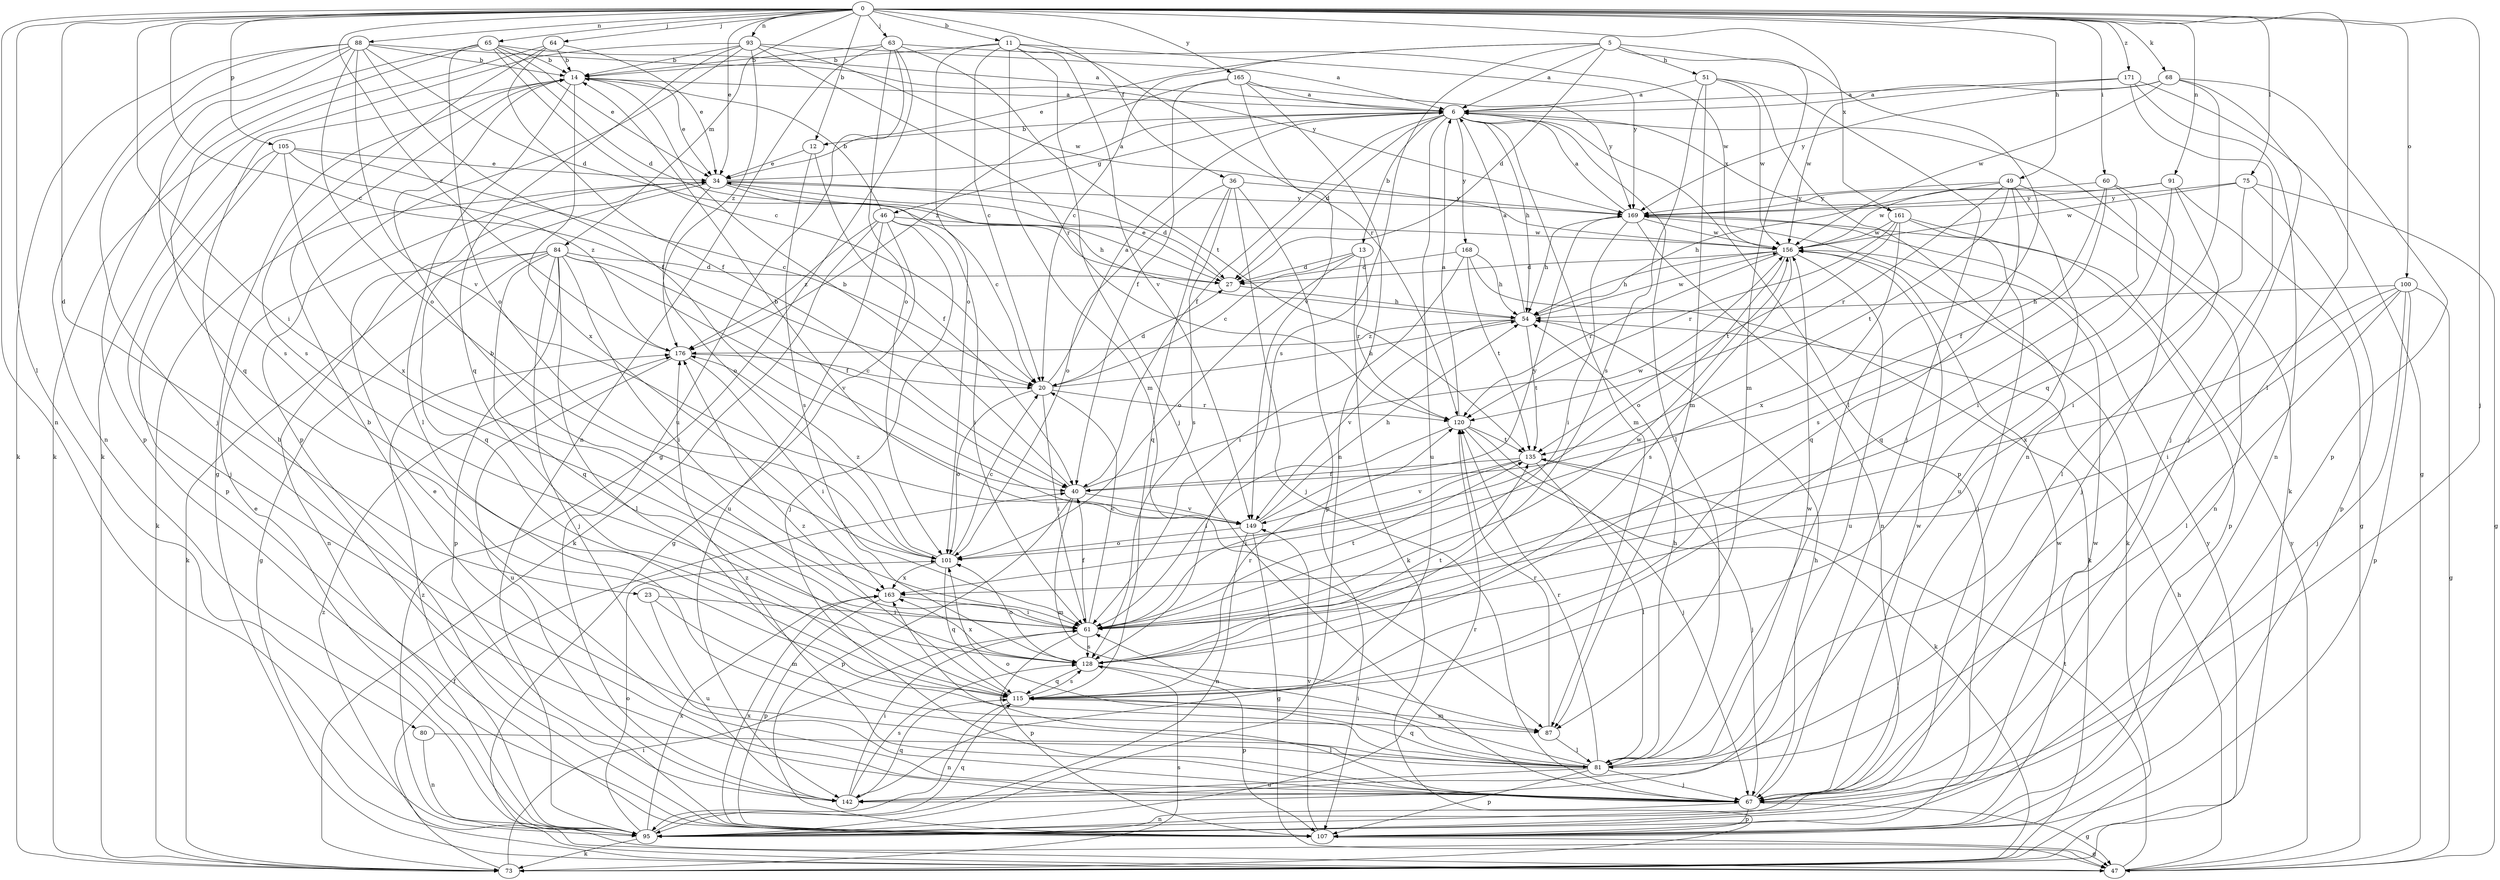 strict digraph  {
0;
5;
6;
11;
12;
13;
14;
20;
23;
27;
34;
36;
40;
46;
47;
49;
51;
54;
60;
61;
63;
64;
65;
67;
68;
73;
75;
80;
81;
84;
87;
88;
91;
93;
95;
100;
101;
105;
107;
115;
120;
128;
135;
142;
149;
156;
161;
163;
165;
168;
169;
171;
176;
0 -> 11  [label=b];
0 -> 12  [label=b];
0 -> 20  [label=c];
0 -> 23  [label=d];
0 -> 34  [label=e];
0 -> 36  [label=f];
0 -> 49  [label=h];
0 -> 60  [label=i];
0 -> 61  [label=i];
0 -> 63  [label=j];
0 -> 64  [label=j];
0 -> 65  [label=j];
0 -> 67  [label=j];
0 -> 68  [label=k];
0 -> 75  [label=l];
0 -> 80  [label=l];
0 -> 81  [label=l];
0 -> 84  [label=m];
0 -> 88  [label=n];
0 -> 91  [label=n];
0 -> 93  [label=n];
0 -> 95  [label=n];
0 -> 100  [label=o];
0 -> 105  [label=p];
0 -> 161  [label=x];
0 -> 165  [label=y];
0 -> 171  [label=z];
0 -> 176  [label=z];
5 -> 6  [label=a];
5 -> 20  [label=c];
5 -> 27  [label=d];
5 -> 34  [label=e];
5 -> 51  [label=h];
5 -> 81  [label=l];
5 -> 87  [label=m];
5 -> 128  [label=s];
6 -> 12  [label=b];
6 -> 13  [label=b];
6 -> 27  [label=d];
6 -> 40  [label=f];
6 -> 46  [label=g];
6 -> 54  [label=h];
6 -> 73  [label=k];
6 -> 81  [label=l];
6 -> 87  [label=m];
6 -> 107  [label=p];
6 -> 142  [label=u];
6 -> 161  [label=x];
6 -> 168  [label=y];
11 -> 14  [label=b];
11 -> 20  [label=c];
11 -> 67  [label=j];
11 -> 87  [label=m];
11 -> 101  [label=o];
11 -> 120  [label=r];
11 -> 149  [label=v];
11 -> 169  [label=y];
12 -> 34  [label=e];
12 -> 40  [label=f];
12 -> 128  [label=s];
13 -> 20  [label=c];
13 -> 27  [label=d];
13 -> 73  [label=k];
13 -> 101  [label=o];
13 -> 120  [label=r];
14 -> 6  [label=a];
14 -> 34  [label=e];
14 -> 47  [label=g];
14 -> 81  [label=l];
14 -> 163  [label=x];
20 -> 6  [label=a];
20 -> 27  [label=d];
20 -> 54  [label=h];
20 -> 61  [label=i];
20 -> 101  [label=o];
20 -> 120  [label=r];
23 -> 61  [label=i];
23 -> 87  [label=m];
23 -> 142  [label=u];
27 -> 34  [label=e];
27 -> 54  [label=h];
34 -> 6  [label=a];
34 -> 20  [label=c];
34 -> 27  [label=d];
34 -> 54  [label=h];
34 -> 73  [label=k];
34 -> 101  [label=o];
34 -> 115  [label=q];
34 -> 169  [label=y];
36 -> 67  [label=j];
36 -> 101  [label=o];
36 -> 107  [label=p];
36 -> 115  [label=q];
36 -> 128  [label=s];
36 -> 169  [label=y];
40 -> 14  [label=b];
40 -> 87  [label=m];
40 -> 107  [label=p];
40 -> 149  [label=v];
40 -> 156  [label=w];
46 -> 14  [label=b];
46 -> 47  [label=g];
46 -> 61  [label=i];
46 -> 67  [label=j];
46 -> 73  [label=k];
46 -> 142  [label=u];
46 -> 156  [label=w];
46 -> 176  [label=z];
47 -> 54  [label=h];
47 -> 135  [label=t];
47 -> 169  [label=y];
47 -> 176  [label=z];
49 -> 54  [label=h];
49 -> 95  [label=n];
49 -> 115  [label=q];
49 -> 120  [label=r];
49 -> 135  [label=t];
49 -> 142  [label=u];
49 -> 169  [label=y];
51 -> 6  [label=a];
51 -> 67  [label=j];
51 -> 87  [label=m];
51 -> 95  [label=n];
51 -> 128  [label=s];
51 -> 156  [label=w];
54 -> 6  [label=a];
54 -> 135  [label=t];
54 -> 149  [label=v];
54 -> 156  [label=w];
54 -> 176  [label=z];
60 -> 40  [label=f];
60 -> 67  [label=j];
60 -> 115  [label=q];
60 -> 128  [label=s];
60 -> 169  [label=y];
61 -> 14  [label=b];
61 -> 20  [label=c];
61 -> 40  [label=f];
61 -> 107  [label=p];
61 -> 128  [label=s];
61 -> 135  [label=t];
61 -> 156  [label=w];
63 -> 14  [label=b];
63 -> 47  [label=g];
63 -> 95  [label=n];
63 -> 101  [label=o];
63 -> 135  [label=t];
63 -> 142  [label=u];
63 -> 156  [label=w];
64 -> 14  [label=b];
64 -> 34  [label=e];
64 -> 40  [label=f];
64 -> 73  [label=k];
64 -> 128  [label=s];
65 -> 6  [label=a];
65 -> 14  [label=b];
65 -> 20  [label=c];
65 -> 27  [label=d];
65 -> 34  [label=e];
65 -> 101  [label=o];
65 -> 107  [label=p];
65 -> 115  [label=q];
67 -> 34  [label=e];
67 -> 47  [label=g];
67 -> 54  [label=h];
67 -> 95  [label=n];
67 -> 107  [label=p];
67 -> 156  [label=w];
67 -> 163  [label=x];
67 -> 176  [label=z];
68 -> 6  [label=a];
68 -> 67  [label=j];
68 -> 107  [label=p];
68 -> 115  [label=q];
68 -> 156  [label=w];
68 -> 169  [label=y];
73 -> 40  [label=f];
73 -> 61  [label=i];
73 -> 128  [label=s];
73 -> 169  [label=y];
75 -> 47  [label=g];
75 -> 61  [label=i];
75 -> 107  [label=p];
75 -> 156  [label=w];
75 -> 169  [label=y];
80 -> 81  [label=l];
80 -> 95  [label=n];
81 -> 14  [label=b];
81 -> 54  [label=h];
81 -> 61  [label=i];
81 -> 67  [label=j];
81 -> 101  [label=o];
81 -> 107  [label=p];
81 -> 115  [label=q];
81 -> 120  [label=r];
81 -> 142  [label=u];
81 -> 156  [label=w];
84 -> 27  [label=d];
84 -> 40  [label=f];
84 -> 47  [label=g];
84 -> 61  [label=i];
84 -> 67  [label=j];
84 -> 73  [label=k];
84 -> 81  [label=l];
84 -> 95  [label=n];
84 -> 107  [label=p];
84 -> 115  [label=q];
84 -> 149  [label=v];
87 -> 81  [label=l];
87 -> 120  [label=r];
88 -> 14  [label=b];
88 -> 27  [label=d];
88 -> 40  [label=f];
88 -> 67  [label=j];
88 -> 73  [label=k];
88 -> 95  [label=n];
88 -> 101  [label=o];
88 -> 128  [label=s];
88 -> 149  [label=v];
88 -> 169  [label=y];
91 -> 47  [label=g];
91 -> 61  [label=i];
91 -> 81  [label=l];
91 -> 156  [label=w];
91 -> 169  [label=y];
93 -> 6  [label=a];
93 -> 14  [label=b];
93 -> 73  [label=k];
93 -> 107  [label=p];
93 -> 115  [label=q];
93 -> 120  [label=r];
93 -> 156  [label=w];
93 -> 176  [label=z];
95 -> 34  [label=e];
95 -> 73  [label=k];
95 -> 101  [label=o];
95 -> 115  [label=q];
95 -> 120  [label=r];
95 -> 156  [label=w];
95 -> 163  [label=x];
95 -> 176  [label=z];
100 -> 47  [label=g];
100 -> 54  [label=h];
100 -> 61  [label=i];
100 -> 67  [label=j];
100 -> 81  [label=l];
100 -> 107  [label=p];
100 -> 163  [label=x];
101 -> 20  [label=c];
101 -> 115  [label=q];
101 -> 163  [label=x];
101 -> 176  [label=z];
105 -> 20  [label=c];
105 -> 34  [label=e];
105 -> 67  [label=j];
105 -> 107  [label=p];
105 -> 163  [label=x];
105 -> 176  [label=z];
107 -> 47  [label=g];
107 -> 149  [label=v];
107 -> 156  [label=w];
107 -> 163  [label=x];
115 -> 87  [label=m];
115 -> 95  [label=n];
115 -> 120  [label=r];
115 -> 128  [label=s];
115 -> 176  [label=z];
120 -> 6  [label=a];
120 -> 61  [label=i];
120 -> 67  [label=j];
120 -> 73  [label=k];
120 -> 135  [label=t];
128 -> 101  [label=o];
128 -> 107  [label=p];
128 -> 115  [label=q];
128 -> 135  [label=t];
128 -> 163  [label=x];
135 -> 40  [label=f];
135 -> 61  [label=i];
135 -> 67  [label=j];
135 -> 81  [label=l];
135 -> 149  [label=v];
142 -> 14  [label=b];
142 -> 61  [label=i];
142 -> 115  [label=q];
142 -> 128  [label=s];
149 -> 14  [label=b];
149 -> 47  [label=g];
149 -> 54  [label=h];
149 -> 95  [label=n];
149 -> 101  [label=o];
149 -> 169  [label=y];
156 -> 27  [label=d];
156 -> 54  [label=h];
156 -> 101  [label=o];
156 -> 120  [label=r];
156 -> 128  [label=s];
156 -> 142  [label=u];
161 -> 67  [label=j];
161 -> 107  [label=p];
161 -> 120  [label=r];
161 -> 135  [label=t];
161 -> 156  [label=w];
161 -> 163  [label=x];
163 -> 61  [label=i];
163 -> 107  [label=p];
165 -> 6  [label=a];
165 -> 40  [label=f];
165 -> 95  [label=n];
165 -> 149  [label=v];
165 -> 169  [label=y];
165 -> 176  [label=z];
168 -> 27  [label=d];
168 -> 54  [label=h];
168 -> 61  [label=i];
168 -> 73  [label=k];
168 -> 135  [label=t];
169 -> 6  [label=a];
169 -> 54  [label=h];
169 -> 61  [label=i];
169 -> 73  [label=k];
169 -> 95  [label=n];
169 -> 156  [label=w];
171 -> 6  [label=a];
171 -> 47  [label=g];
171 -> 67  [label=j];
171 -> 95  [label=n];
171 -> 156  [label=w];
176 -> 20  [label=c];
176 -> 61  [label=i];
176 -> 142  [label=u];
}
